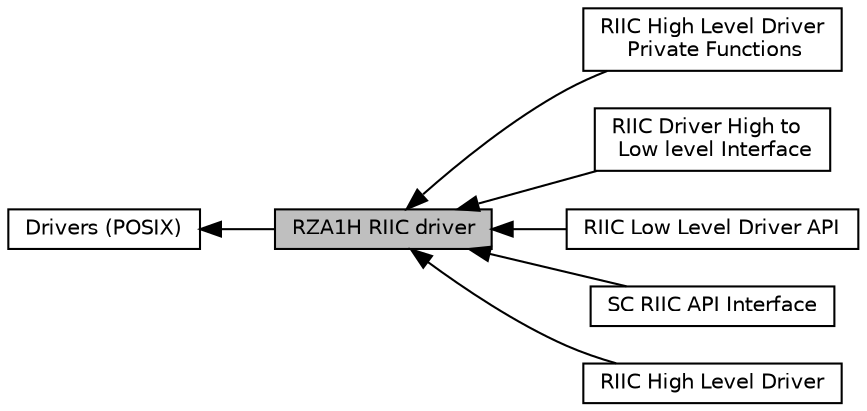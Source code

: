digraph "RZA1H RIIC driver"
{
  edge [fontname="Helvetica",fontsize="10",labelfontname="Helvetica",labelfontsize="10"];
  node [fontname="Helvetica",fontsize="10",shape=box];
  rankdir=LR;
  Node6 [label="RIIC High Level Driver\l Private Functions",height=0.2,width=0.4,color="black", fillcolor="white", style="filled",URL="$dc/d32/group__SSGSTARC__56__RIIC__HLD__PRV.html",tooltip="Private header for the RIIC High Level Driver. See RIIC High Level Driver for details."];
  Node3 [label="RIIC Driver High to\l Low level Interface",height=0.2,width=0.4,color="black", fillcolor="white", style="filled",URL="$d4/d5b/group__RIIC__HLD__LLD__IF.html",tooltip="This is the interface of callback functions for use low level ISRs for the RIIC driver."];
  Node7 [label="RIIC Low Level Driver API",height=0.2,width=0.4,color="black", fillcolor="white", style="filled",URL="$d1/d21/group__SSGSTARC__56__RIIC__LLD__API.html",tooltip="The API for the low level RIIC driver."];
  Node5 [label="SC RIIC API Interface",height=0.2,width=0.4,color="black", fillcolor="white", style="filled",URL="$d4/d46/group__RIIC__SC__IF.html",tooltip="Interface between Smart Configurator and the RIIC module."];
  Node4 [label="RIIC High Level Driver",height=0.2,width=0.4,color="black", fillcolor="white", style="filled",URL="$dd/d63/group__SSGSTARC__56__RIIC__HLD__API.html",tooltip="This interface provides access to RIIC Peripheral."];
  Node1 [label="RZA1H RIIC driver",height=0.2,width=0.4,color="black", fillcolor="grey75", style="filled", fontcolor="black",tooltip="This interface provides access to the RIIC peripheral on the RZA1H board. See RIIC High Level Driver ..."];
  Node2 [label="Drivers (POSIX)",height=0.2,width=0.4,color="black", fillcolor="white", style="filled",URL="$d3/d50/group__R__SW__PKG__93__POSIX__Drivers.html",tooltip="POSIX interface drivers."];
  Node2->Node1 [shape=plaintext, dir="back", style="solid"];
  Node1->Node3 [shape=plaintext, dir="back", style="solid"];
  Node1->Node4 [shape=plaintext, dir="back", style="solid"];
  Node1->Node5 [shape=plaintext, dir="back", style="solid"];
  Node1->Node6 [shape=plaintext, dir="back", style="solid"];
  Node1->Node7 [shape=plaintext, dir="back", style="solid"];
}
